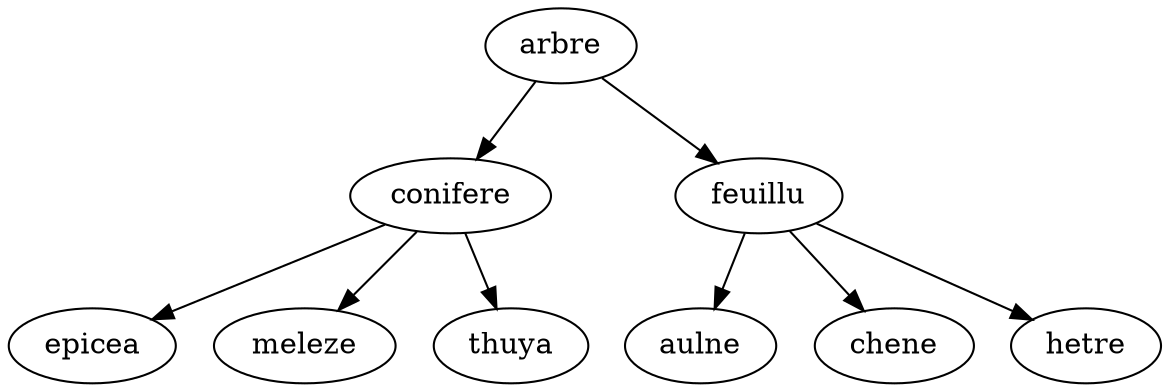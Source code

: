 digraph G {
arbre-> conifere
conifere-> epicea
conifere-> meleze
conifere-> thuya
arbre-> feuillu
feuillu-> aulne
feuillu-> chene
feuillu-> hetre
}
